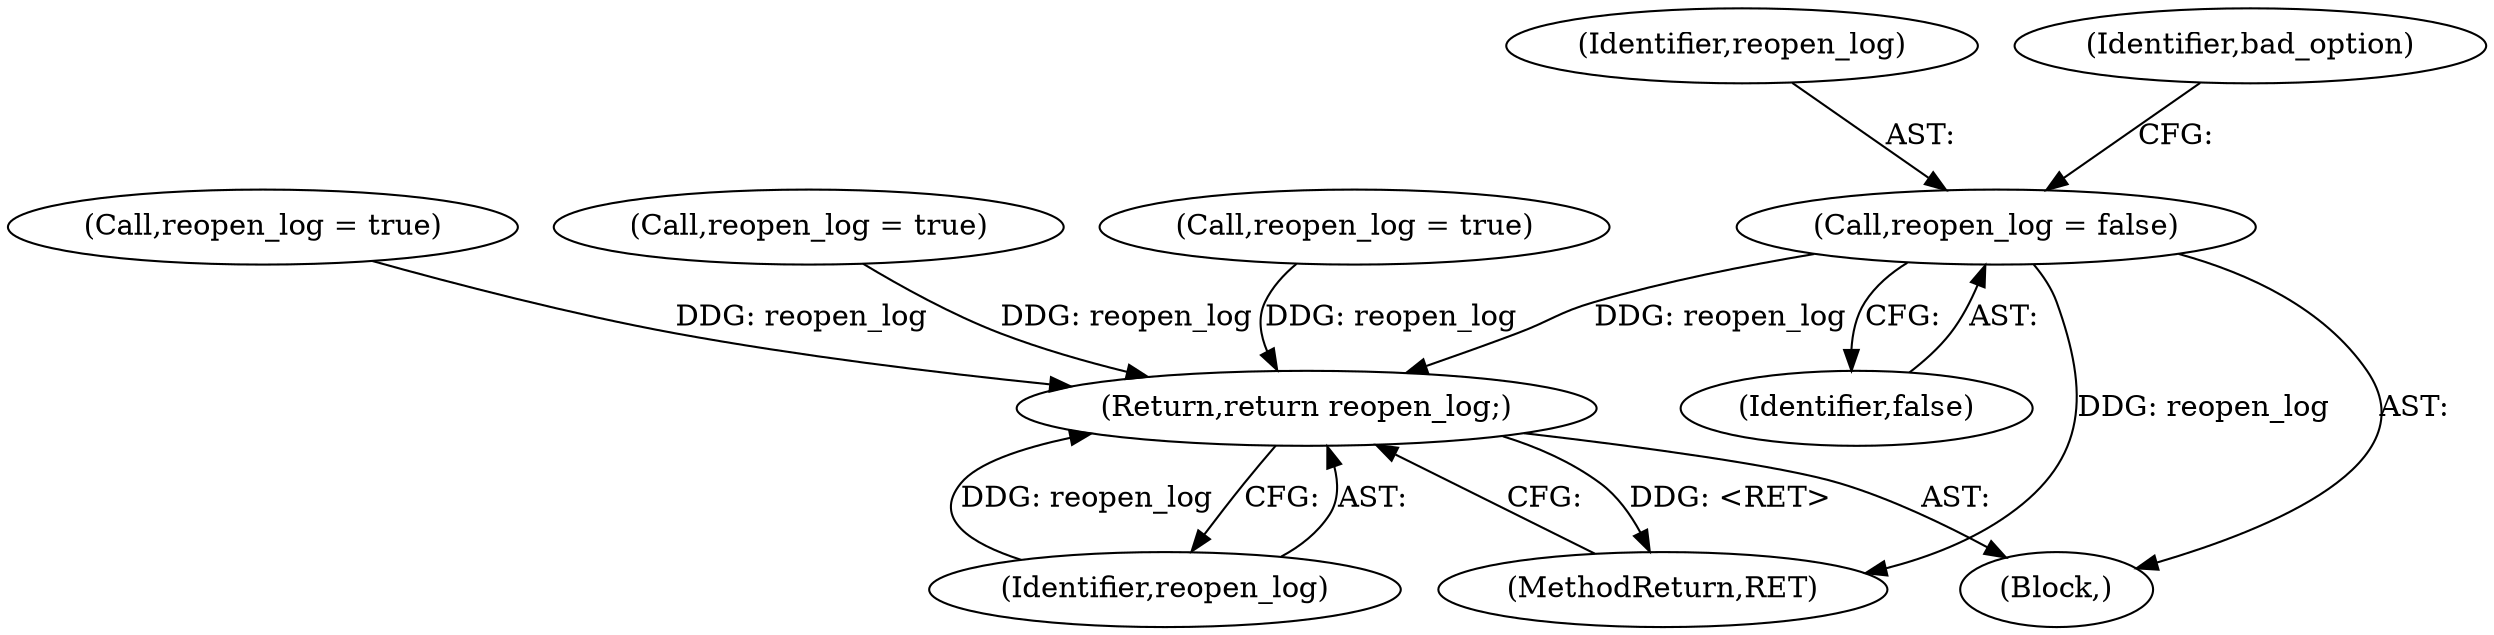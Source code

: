 digraph "0_keepalived_04f2d32871bb3b11d7dc024039952f2fe2750306@API" {
"1000112" [label="(Call,reopen_log = false)"];
"1000745" [label="(Return,return reopen_log;)"];
"1000114" [label="(Identifier,false)"];
"1000747" [label="(MethodReturn,RET)"];
"1000746" [label="(Identifier,reopen_log)"];
"1000112" [label="(Call,reopen_log = false)"];
"1000113" [label="(Identifier,reopen_log)"];
"1000745" [label="(Return,return reopen_log;)"];
"1000377" [label="(Call,reopen_log = true)"];
"1000269" [label="(Call,reopen_log = true)"];
"1000109" [label="(Block,)"];
"1000121" [label="(Identifier,bad_option)"];
"1000348" [label="(Call,reopen_log = true)"];
"1000112" -> "1000109"  [label="AST: "];
"1000112" -> "1000114"  [label="CFG: "];
"1000113" -> "1000112"  [label="AST: "];
"1000114" -> "1000112"  [label="AST: "];
"1000121" -> "1000112"  [label="CFG: "];
"1000112" -> "1000747"  [label="DDG: reopen_log"];
"1000112" -> "1000745"  [label="DDG: reopen_log"];
"1000745" -> "1000109"  [label="AST: "];
"1000745" -> "1000746"  [label="CFG: "];
"1000746" -> "1000745"  [label="AST: "];
"1000747" -> "1000745"  [label="CFG: "];
"1000745" -> "1000747"  [label="DDG: <RET>"];
"1000746" -> "1000745"  [label="DDG: reopen_log"];
"1000348" -> "1000745"  [label="DDG: reopen_log"];
"1000377" -> "1000745"  [label="DDG: reopen_log"];
"1000269" -> "1000745"  [label="DDG: reopen_log"];
}
